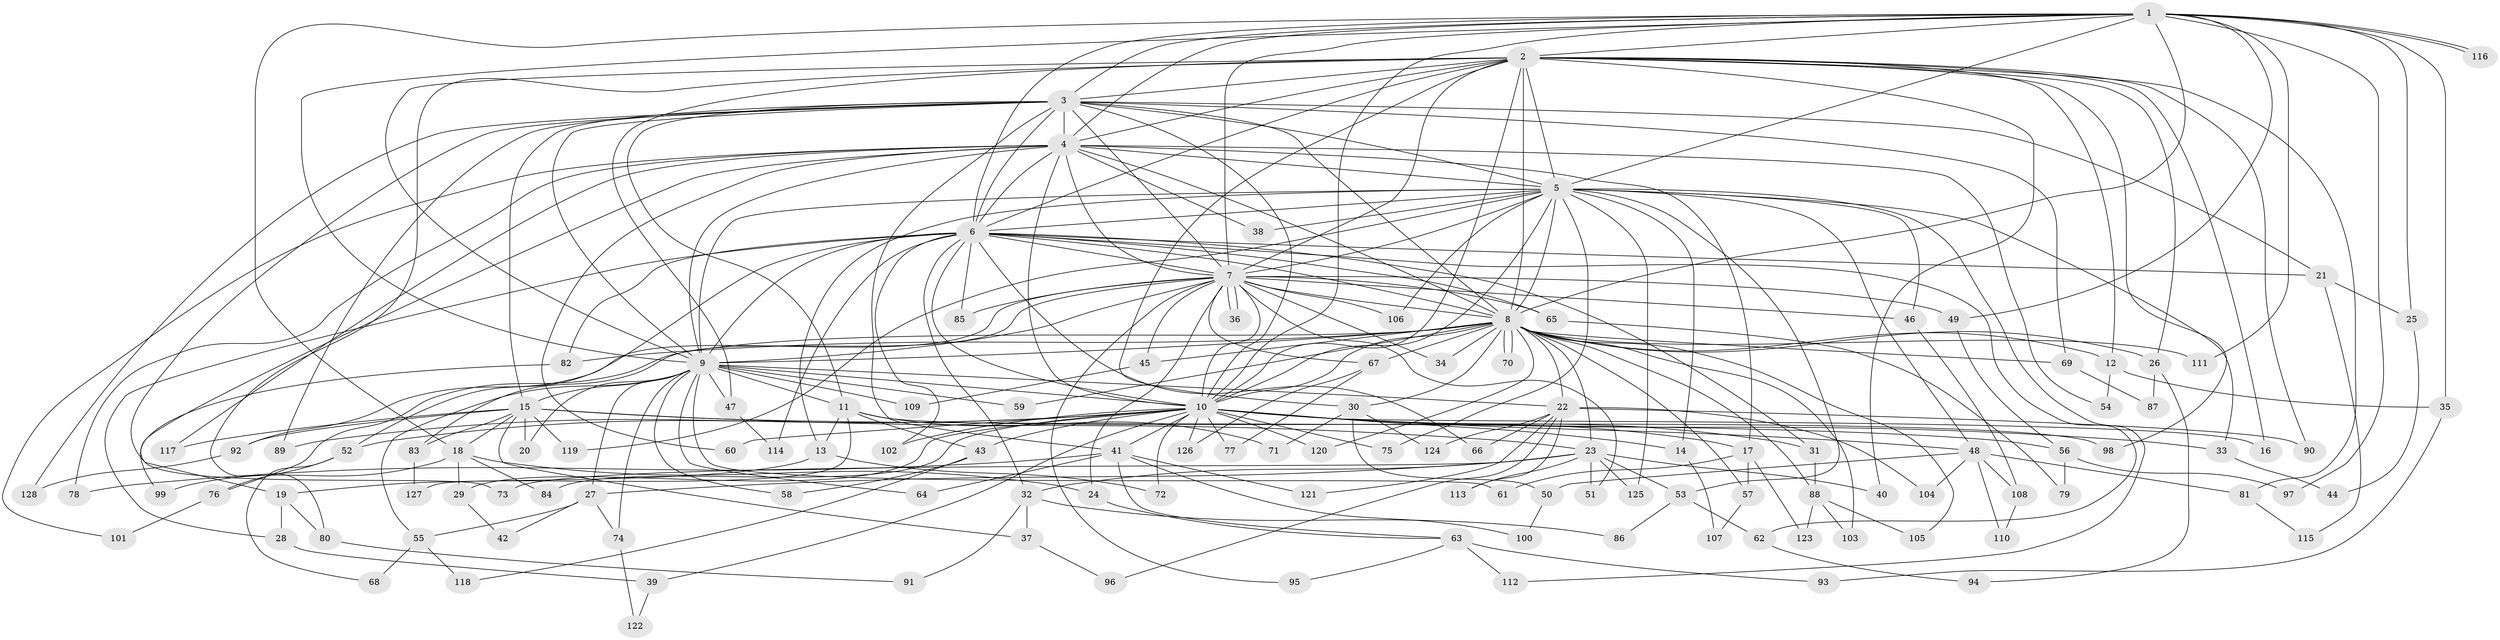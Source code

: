 // Generated by graph-tools (version 1.1) at 2025/01/03/09/25 03:01:34]
// undirected, 128 vertices, 281 edges
graph export_dot {
graph [start="1"]
  node [color=gray90,style=filled];
  1;
  2;
  3;
  4;
  5;
  6;
  7;
  8;
  9;
  10;
  11;
  12;
  13;
  14;
  15;
  16;
  17;
  18;
  19;
  20;
  21;
  22;
  23;
  24;
  25;
  26;
  27;
  28;
  29;
  30;
  31;
  32;
  33;
  34;
  35;
  36;
  37;
  38;
  39;
  40;
  41;
  42;
  43;
  44;
  45;
  46;
  47;
  48;
  49;
  50;
  51;
  52;
  53;
  54;
  55;
  56;
  57;
  58;
  59;
  60;
  61;
  62;
  63;
  64;
  65;
  66;
  67;
  68;
  69;
  70;
  71;
  72;
  73;
  74;
  75;
  76;
  77;
  78;
  79;
  80;
  81;
  82;
  83;
  84;
  85;
  86;
  87;
  88;
  89;
  90;
  91;
  92;
  93;
  94;
  95;
  96;
  97;
  98;
  99;
  100;
  101;
  102;
  103;
  104;
  105;
  106;
  107;
  108;
  109;
  110;
  111;
  112;
  113;
  114;
  115;
  116;
  117;
  118;
  119;
  120;
  121;
  122;
  123;
  124;
  125;
  126;
  127;
  128;
  1 -- 2;
  1 -- 3;
  1 -- 4;
  1 -- 5;
  1 -- 6;
  1 -- 7;
  1 -- 8;
  1 -- 9;
  1 -- 10;
  1 -- 18;
  1 -- 25;
  1 -- 35;
  1 -- 49;
  1 -- 97;
  1 -- 111;
  1 -- 116;
  1 -- 116;
  2 -- 3;
  2 -- 4;
  2 -- 5;
  2 -- 6;
  2 -- 7;
  2 -- 8;
  2 -- 9;
  2 -- 10;
  2 -- 12;
  2 -- 16;
  2 -- 26;
  2 -- 30;
  2 -- 40;
  2 -- 47;
  2 -- 80;
  2 -- 81;
  2 -- 90;
  2 -- 98;
  3 -- 4;
  3 -- 5;
  3 -- 6;
  3 -- 7;
  3 -- 8;
  3 -- 9;
  3 -- 10;
  3 -- 11;
  3 -- 15;
  3 -- 21;
  3 -- 41;
  3 -- 69;
  3 -- 73;
  3 -- 89;
  3 -- 128;
  4 -- 5;
  4 -- 6;
  4 -- 7;
  4 -- 8;
  4 -- 9;
  4 -- 10;
  4 -- 17;
  4 -- 19;
  4 -- 38;
  4 -- 54;
  4 -- 60;
  4 -- 78;
  4 -- 101;
  4 -- 117;
  5 -- 6;
  5 -- 7;
  5 -- 8;
  5 -- 9;
  5 -- 10;
  5 -- 13;
  5 -- 14;
  5 -- 33;
  5 -- 38;
  5 -- 46;
  5 -- 48;
  5 -- 53;
  5 -- 75;
  5 -- 106;
  5 -- 112;
  5 -- 119;
  5 -- 125;
  6 -- 7;
  6 -- 8;
  6 -- 9;
  6 -- 10;
  6 -- 21;
  6 -- 28;
  6 -- 31;
  6 -- 32;
  6 -- 52;
  6 -- 62;
  6 -- 65;
  6 -- 66;
  6 -- 82;
  6 -- 85;
  6 -- 102;
  6 -- 114;
  7 -- 8;
  7 -- 9;
  7 -- 10;
  7 -- 24;
  7 -- 34;
  7 -- 36;
  7 -- 36;
  7 -- 45;
  7 -- 46;
  7 -- 49;
  7 -- 51;
  7 -- 65;
  7 -- 67;
  7 -- 83;
  7 -- 85;
  7 -- 92;
  7 -- 95;
  7 -- 106;
  8 -- 9;
  8 -- 10;
  8 -- 12;
  8 -- 22;
  8 -- 23;
  8 -- 26;
  8 -- 30;
  8 -- 34;
  8 -- 45;
  8 -- 57;
  8 -- 59;
  8 -- 67;
  8 -- 69;
  8 -- 70;
  8 -- 70;
  8 -- 76;
  8 -- 82;
  8 -- 88;
  8 -- 103;
  8 -- 105;
  8 -- 111;
  8 -- 120;
  9 -- 10;
  9 -- 11;
  9 -- 15;
  9 -- 20;
  9 -- 22;
  9 -- 27;
  9 -- 47;
  9 -- 55;
  9 -- 58;
  9 -- 59;
  9 -- 61;
  9 -- 64;
  9 -- 74;
  9 -- 109;
  10 -- 14;
  10 -- 16;
  10 -- 17;
  10 -- 29;
  10 -- 31;
  10 -- 33;
  10 -- 39;
  10 -- 41;
  10 -- 43;
  10 -- 48;
  10 -- 52;
  10 -- 60;
  10 -- 72;
  10 -- 75;
  10 -- 77;
  10 -- 84;
  10 -- 89;
  10 -- 102;
  10 -- 120;
  10 -- 126;
  11 -- 13;
  11 -- 43;
  11 -- 71;
  11 -- 98;
  11 -- 127;
  12 -- 35;
  12 -- 54;
  13 -- 19;
  13 -- 72;
  14 -- 107;
  15 -- 18;
  15 -- 20;
  15 -- 23;
  15 -- 37;
  15 -- 56;
  15 -- 83;
  15 -- 92;
  15 -- 117;
  15 -- 119;
  17 -- 57;
  17 -- 61;
  17 -- 123;
  18 -- 24;
  18 -- 29;
  18 -- 84;
  18 -- 99;
  19 -- 28;
  19 -- 80;
  21 -- 25;
  21 -- 115;
  22 -- 66;
  22 -- 90;
  22 -- 96;
  22 -- 104;
  22 -- 113;
  22 -- 121;
  22 -- 124;
  23 -- 27;
  23 -- 32;
  23 -- 40;
  23 -- 51;
  23 -- 53;
  23 -- 73;
  23 -- 113;
  23 -- 125;
  24 -- 63;
  25 -- 44;
  26 -- 87;
  26 -- 94;
  27 -- 42;
  27 -- 55;
  27 -- 74;
  28 -- 39;
  29 -- 42;
  30 -- 50;
  30 -- 71;
  30 -- 124;
  31 -- 88;
  32 -- 37;
  32 -- 86;
  32 -- 91;
  33 -- 44;
  35 -- 93;
  37 -- 96;
  39 -- 122;
  41 -- 63;
  41 -- 64;
  41 -- 78;
  41 -- 100;
  41 -- 121;
  43 -- 58;
  43 -- 118;
  45 -- 109;
  46 -- 108;
  47 -- 114;
  48 -- 50;
  48 -- 81;
  48 -- 104;
  48 -- 108;
  48 -- 110;
  49 -- 56;
  50 -- 100;
  52 -- 68;
  52 -- 76;
  53 -- 62;
  53 -- 86;
  55 -- 68;
  55 -- 118;
  56 -- 79;
  56 -- 97;
  57 -- 107;
  62 -- 94;
  63 -- 93;
  63 -- 95;
  63 -- 112;
  65 -- 79;
  67 -- 77;
  67 -- 126;
  69 -- 87;
  74 -- 122;
  76 -- 101;
  80 -- 91;
  81 -- 115;
  82 -- 99;
  83 -- 127;
  88 -- 103;
  88 -- 105;
  88 -- 123;
  92 -- 128;
  108 -- 110;
}
